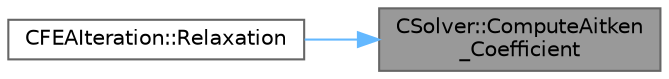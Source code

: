 digraph "CSolver::ComputeAitken_Coefficient"
{
 // LATEX_PDF_SIZE
  bgcolor="transparent";
  edge [fontname=Helvetica,fontsize=10,labelfontname=Helvetica,labelfontsize=10];
  node [fontname=Helvetica,fontsize=10,shape=box,height=0.2,width=0.4];
  rankdir="RL";
  Node1 [id="Node000001",label="CSolver::ComputeAitken\l_Coefficient",height=0.2,width=0.4,color="gray40", fillcolor="grey60", style="filled", fontcolor="black",tooltip="A virtual member."];
  Node1 -> Node2 [id="edge1_Node000001_Node000002",dir="back",color="steelblue1",style="solid",tooltip=" "];
  Node2 [id="Node000002",label="CFEAIteration::Relaxation",height=0.2,width=0.4,color="grey40", fillcolor="white", style="filled",URL="$classCFEAIteration.html#af3d35fcb8427efd0b8559d2cb2457d2f",tooltip="Relaxation."];
}
